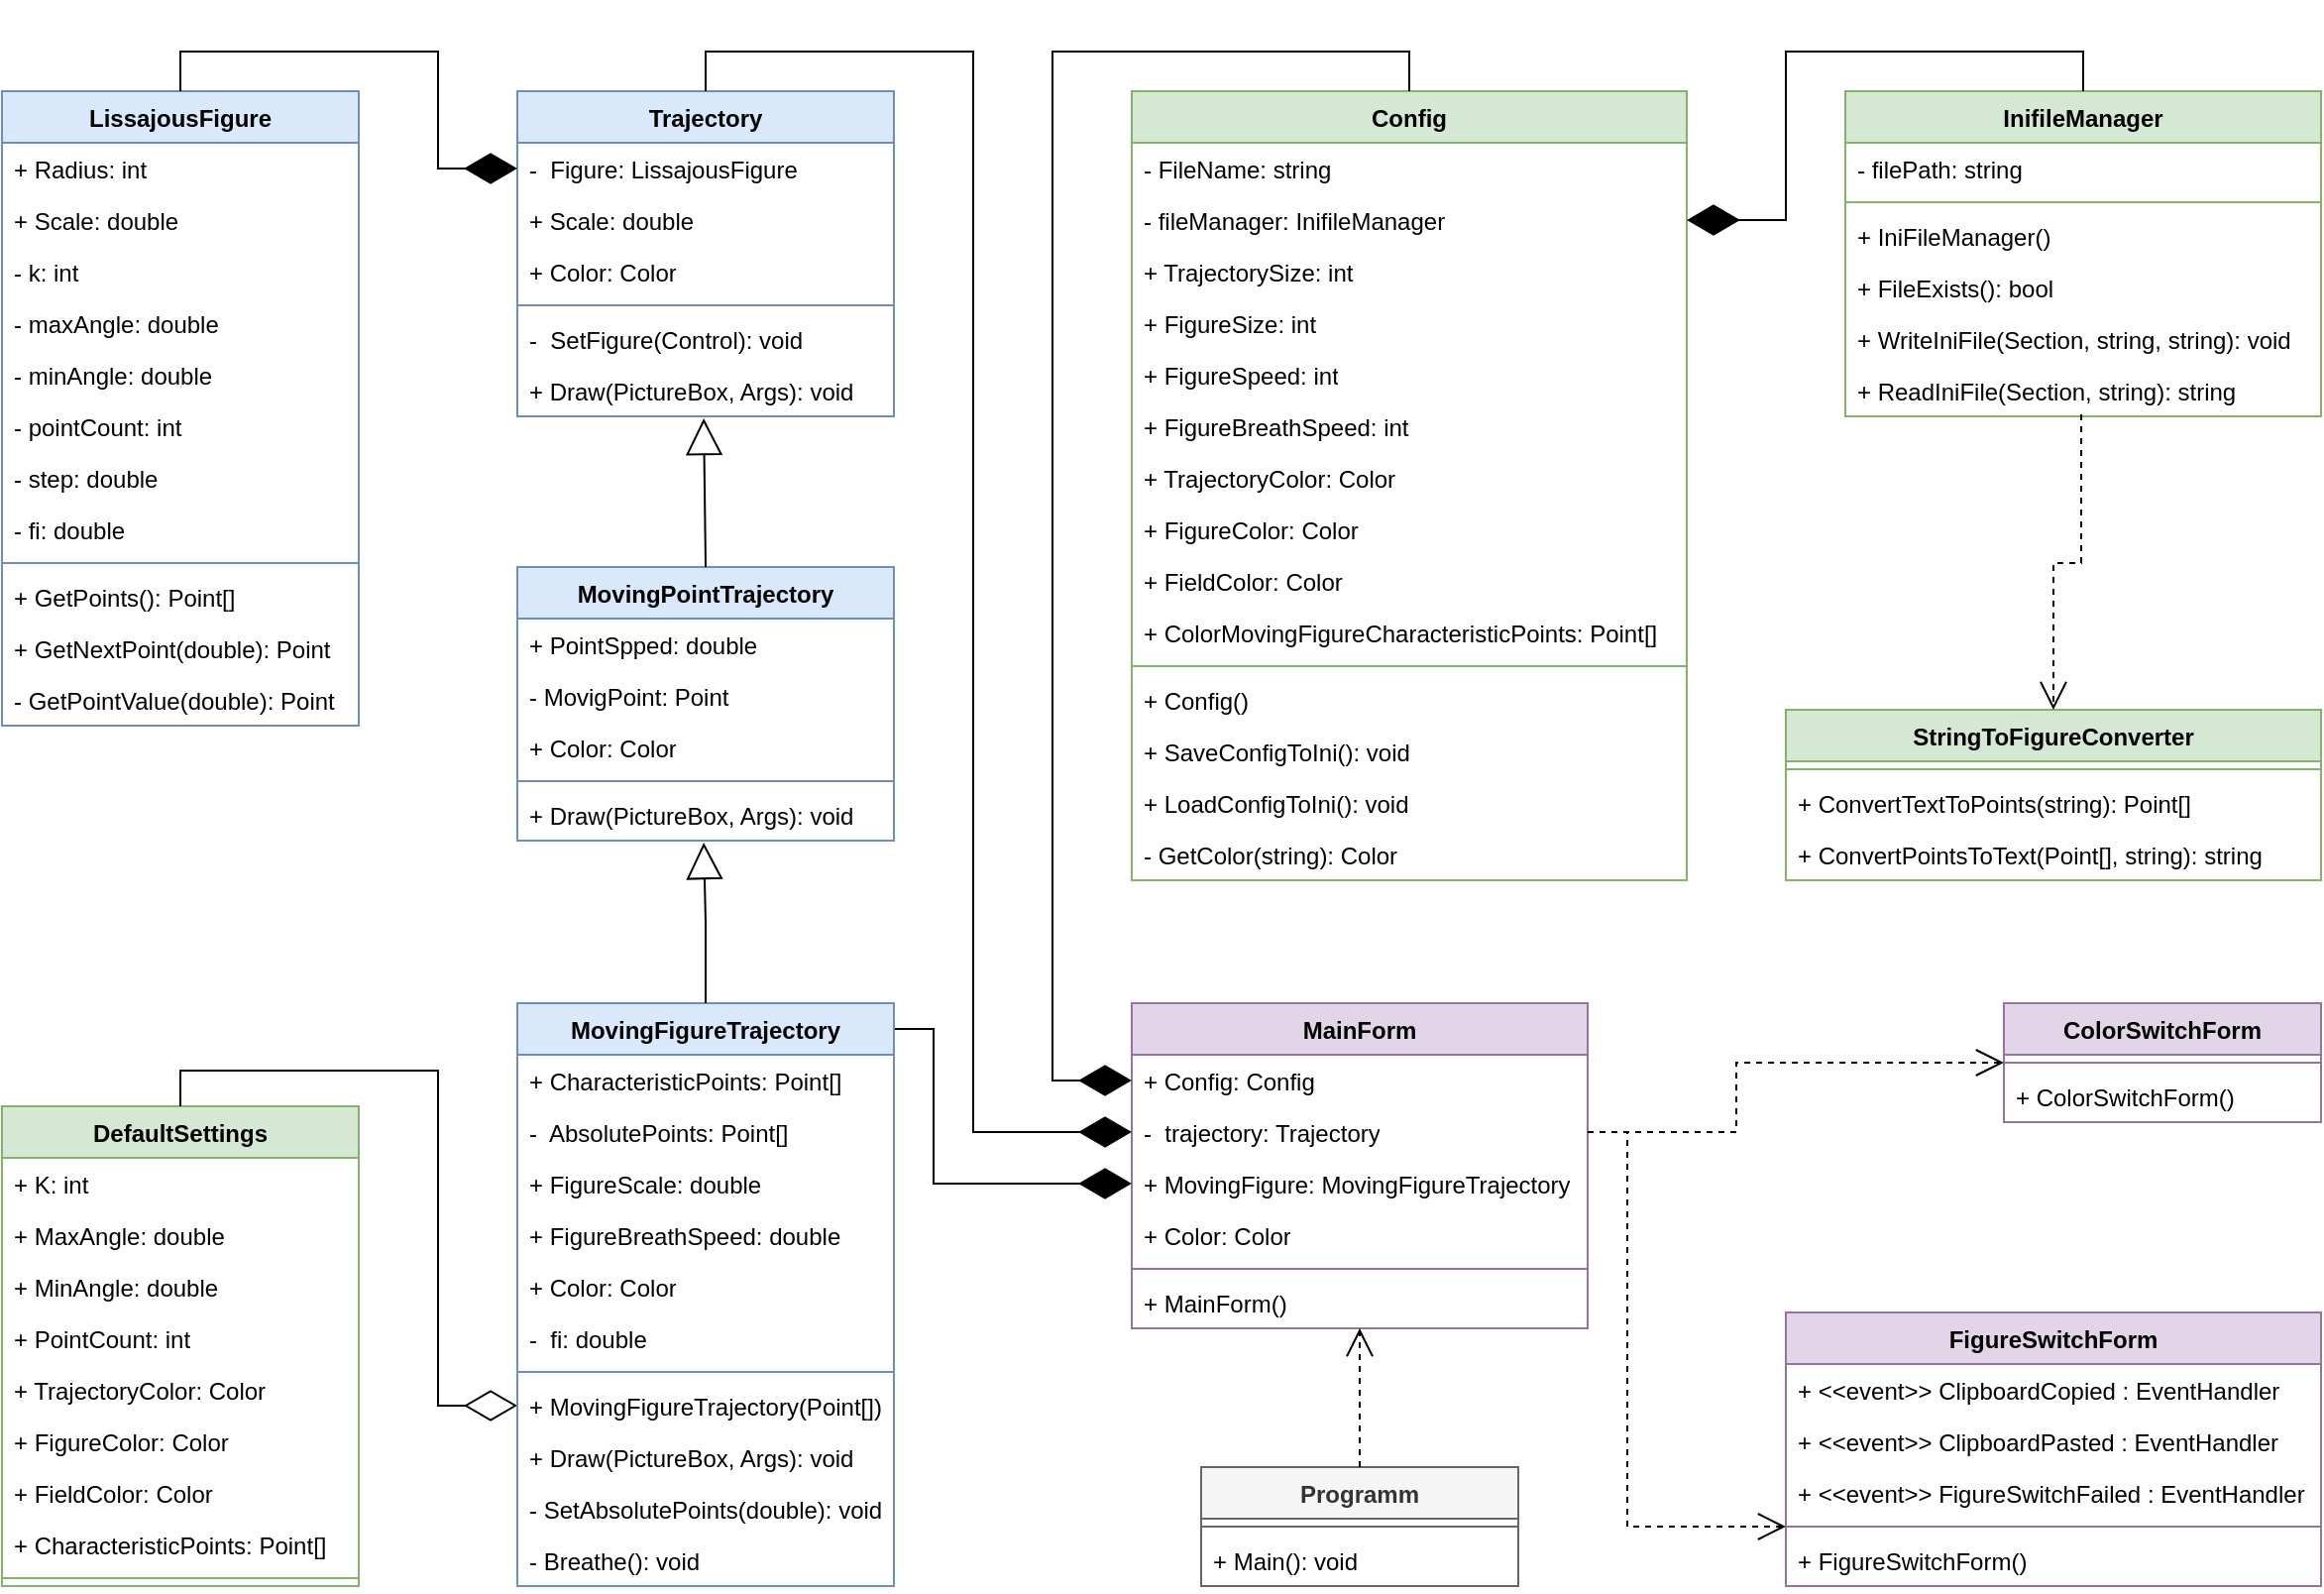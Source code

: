 <mxfile version="22.1.11" type="device">
  <diagram id="C5RBs43oDa-KdzZeNtuy" name="Page-1">
    <mxGraphModel dx="2261" dy="1989" grid="1" gridSize="10" guides="1" tooltips="1" connect="1" arrows="1" fold="1" page="1" pageScale="1" pageWidth="827" pageHeight="1169" math="0" shadow="0">
      <root>
        <mxCell id="WIyWlLk6GJQsqaUBKTNV-0" />
        <mxCell id="WIyWlLk6GJQsqaUBKTNV-1" parent="WIyWlLk6GJQsqaUBKTNV-0" />
        <mxCell id="DlX4Tmz-oWGkkuWLwsbg-0" value="Programm" style="swimlane;fontStyle=1;align=center;verticalAlign=top;childLayout=stackLayout;horizontal=1;startSize=26;horizontalStack=0;resizeParent=1;resizeParentMax=0;resizeLast=0;collapsible=1;marginBottom=0;whiteSpace=wrap;html=1;fillColor=#f5f5f5;fontColor=#333333;strokeColor=#666666;" vertex="1" parent="WIyWlLk6GJQsqaUBKTNV-1">
          <mxGeometry x="345" y="304" width="160" height="60" as="geometry" />
        </mxCell>
        <mxCell id="DlX4Tmz-oWGkkuWLwsbg-2" value="" style="line;strokeWidth=1;fillColor=none;align=left;verticalAlign=middle;spacingTop=-1;spacingLeft=3;spacingRight=3;rotatable=0;labelPosition=right;points=[];portConstraint=eastwest;strokeColor=inherit;" vertex="1" parent="DlX4Tmz-oWGkkuWLwsbg-0">
          <mxGeometry y="26" width="160" height="8" as="geometry" />
        </mxCell>
        <mxCell id="DlX4Tmz-oWGkkuWLwsbg-11" value="+ Main(): void" style="text;strokeColor=none;fillColor=none;align=left;verticalAlign=top;spacingLeft=4;spacingRight=4;overflow=hidden;rotatable=0;points=[[0,0.5],[1,0.5]];portConstraint=eastwest;whiteSpace=wrap;html=1;" vertex="1" parent="DlX4Tmz-oWGkkuWLwsbg-0">
          <mxGeometry y="34" width="160" height="26" as="geometry" />
        </mxCell>
        <mxCell id="DlX4Tmz-oWGkkuWLwsbg-12" value="FigureSwitchForm" style="swimlane;fontStyle=1;align=center;verticalAlign=top;childLayout=stackLayout;horizontal=1;startSize=26;horizontalStack=0;resizeParent=1;resizeParentMax=0;resizeLast=0;collapsible=1;marginBottom=0;whiteSpace=wrap;html=1;fillColor=#e1d5e7;strokeColor=#9673a6;" vertex="1" parent="WIyWlLk6GJQsqaUBKTNV-1">
          <mxGeometry x="640" y="226" width="270" height="138" as="geometry" />
        </mxCell>
        <mxCell id="DlX4Tmz-oWGkkuWLwsbg-13" value="+  &amp;lt;&amp;lt;event&amp;gt;&amp;gt; ClipboardCopied : EventHandler" style="text;strokeColor=none;fillColor=none;align=left;verticalAlign=top;spacingLeft=4;spacingRight=4;overflow=hidden;rotatable=0;points=[[0,0.5],[1,0.5]];portConstraint=eastwest;whiteSpace=wrap;html=1;" vertex="1" parent="DlX4Tmz-oWGkkuWLwsbg-12">
          <mxGeometry y="26" width="270" height="26" as="geometry" />
        </mxCell>
        <mxCell id="DlX4Tmz-oWGkkuWLwsbg-14" value="+  &amp;lt;&amp;lt;event&amp;gt;&amp;gt; ClipboardPasted : EventHandler&amp;nbsp;" style="text;strokeColor=none;fillColor=none;align=left;verticalAlign=top;spacingLeft=4;spacingRight=4;overflow=hidden;rotatable=0;points=[[0,0.5],[1,0.5]];portConstraint=eastwest;whiteSpace=wrap;html=1;" vertex="1" parent="DlX4Tmz-oWGkkuWLwsbg-12">
          <mxGeometry y="52" width="270" height="26" as="geometry" />
        </mxCell>
        <mxCell id="DlX4Tmz-oWGkkuWLwsbg-15" value="+  &amp;lt;&amp;lt;event&amp;gt;&amp;gt; FigureSwitchFailed : EventHandler&amp;nbsp;" style="text;strokeColor=none;fillColor=none;align=left;verticalAlign=top;spacingLeft=4;spacingRight=4;overflow=hidden;rotatable=0;points=[[0,0.5],[1,0.5]];portConstraint=eastwest;whiteSpace=wrap;html=1;" vertex="1" parent="DlX4Tmz-oWGkkuWLwsbg-12">
          <mxGeometry y="78" width="270" height="26" as="geometry" />
        </mxCell>
        <mxCell id="DlX4Tmz-oWGkkuWLwsbg-18" value="" style="line;strokeWidth=1;fillColor=none;align=left;verticalAlign=middle;spacingTop=-1;spacingLeft=3;spacingRight=3;rotatable=0;labelPosition=right;points=[];portConstraint=eastwest;strokeColor=inherit;" vertex="1" parent="DlX4Tmz-oWGkkuWLwsbg-12">
          <mxGeometry y="104" width="270" height="8" as="geometry" />
        </mxCell>
        <mxCell id="DlX4Tmz-oWGkkuWLwsbg-19" value="+ FigureSwitchForm()" style="text;strokeColor=none;fillColor=none;align=left;verticalAlign=top;spacingLeft=4;spacingRight=4;overflow=hidden;rotatable=0;points=[[0,0.5],[1,0.5]];portConstraint=eastwest;whiteSpace=wrap;html=1;" vertex="1" parent="DlX4Tmz-oWGkkuWLwsbg-12">
          <mxGeometry y="112" width="270" height="26" as="geometry" />
        </mxCell>
        <mxCell id="DlX4Tmz-oWGkkuWLwsbg-24" value="ColorSwitchForm&lt;br&gt;" style="swimlane;fontStyle=1;align=center;verticalAlign=top;childLayout=stackLayout;horizontal=1;startSize=26;horizontalStack=0;resizeParent=1;resizeParentMax=0;resizeLast=0;collapsible=1;marginBottom=0;whiteSpace=wrap;html=1;fillColor=#e1d5e7;strokeColor=#9673a6;" vertex="1" parent="WIyWlLk6GJQsqaUBKTNV-1">
          <mxGeometry x="750" y="70" width="160" height="60" as="geometry" />
        </mxCell>
        <mxCell id="DlX4Tmz-oWGkkuWLwsbg-30" value="" style="line;strokeWidth=1;fillColor=none;align=left;verticalAlign=middle;spacingTop=-1;spacingLeft=3;spacingRight=3;rotatable=0;labelPosition=right;points=[];portConstraint=eastwest;strokeColor=inherit;" vertex="1" parent="DlX4Tmz-oWGkkuWLwsbg-24">
          <mxGeometry y="26" width="160" height="8" as="geometry" />
        </mxCell>
        <mxCell id="DlX4Tmz-oWGkkuWLwsbg-31" value="+ ColorSwitchForm()" style="text;strokeColor=none;fillColor=none;align=left;verticalAlign=top;spacingLeft=4;spacingRight=4;overflow=hidden;rotatable=0;points=[[0,0.5],[1,0.5]];portConstraint=eastwest;whiteSpace=wrap;html=1;" vertex="1" parent="DlX4Tmz-oWGkkuWLwsbg-24">
          <mxGeometry y="34" width="160" height="26" as="geometry" />
        </mxCell>
        <mxCell id="DlX4Tmz-oWGkkuWLwsbg-36" value="MainForm" style="swimlane;fontStyle=1;align=center;verticalAlign=top;childLayout=stackLayout;horizontal=1;startSize=26;horizontalStack=0;resizeParent=1;resizeParentMax=0;resizeLast=0;collapsible=1;marginBottom=0;whiteSpace=wrap;html=1;fillColor=#e1d5e7;strokeColor=#9673a6;" vertex="1" parent="WIyWlLk6GJQsqaUBKTNV-1">
          <mxGeometry x="310" y="70" width="230" height="164" as="geometry" />
        </mxCell>
        <mxCell id="DlX4Tmz-oWGkkuWLwsbg-37" value="+ Config: Config" style="text;align=left;verticalAlign=top;spacingLeft=4;spacingRight=4;overflow=hidden;rotatable=0;points=[[0,0.5],[1,0.5]];portConstraint=eastwest;whiteSpace=wrap;html=1;" vertex="1" parent="DlX4Tmz-oWGkkuWLwsbg-36">
          <mxGeometry y="26" width="230" height="26" as="geometry" />
        </mxCell>
        <mxCell id="DlX4Tmz-oWGkkuWLwsbg-38" value="-&amp;nbsp; trajectory: Trajectory" style="text;align=left;verticalAlign=top;spacingLeft=4;spacingRight=4;overflow=hidden;rotatable=0;points=[[0,0.5],[1,0.5]];portConstraint=eastwest;whiteSpace=wrap;html=1;" vertex="1" parent="DlX4Tmz-oWGkkuWLwsbg-36">
          <mxGeometry y="52" width="230" height="26" as="geometry" />
        </mxCell>
        <mxCell id="DlX4Tmz-oWGkkuWLwsbg-39" value="+ MovingFigure: MovingFigureTrajectory" style="text;align=left;verticalAlign=top;spacingLeft=4;spacingRight=4;overflow=hidden;rotatable=0;points=[[0,0.5],[1,0.5]];portConstraint=eastwest;whiteSpace=wrap;html=1;" vertex="1" parent="DlX4Tmz-oWGkkuWLwsbg-36">
          <mxGeometry y="78" width="230" height="26" as="geometry" />
        </mxCell>
        <mxCell id="DlX4Tmz-oWGkkuWLwsbg-40" value="+ Color: Color" style="text;align=left;verticalAlign=top;spacingLeft=4;spacingRight=4;overflow=hidden;rotatable=0;points=[[0,0.5],[1,0.5]];portConstraint=eastwest;whiteSpace=wrap;html=1;" vertex="1" parent="DlX4Tmz-oWGkkuWLwsbg-36">
          <mxGeometry y="104" width="230" height="26" as="geometry" />
        </mxCell>
        <mxCell id="DlX4Tmz-oWGkkuWLwsbg-42" value="" style="line;strokeWidth=1;align=left;verticalAlign=middle;spacingTop=-1;spacingLeft=3;spacingRight=3;rotatable=0;labelPosition=right;points=[];portConstraint=eastwest;fillColor=#e1d5e7;strokeColor=#9673a6;" vertex="1" parent="DlX4Tmz-oWGkkuWLwsbg-36">
          <mxGeometry y="130" width="230" height="8" as="geometry" />
        </mxCell>
        <mxCell id="DlX4Tmz-oWGkkuWLwsbg-43" value="+ MainForm()" style="text;align=left;verticalAlign=top;spacingLeft=4;spacingRight=4;overflow=hidden;rotatable=0;points=[[0,0.5],[1,0.5]];portConstraint=eastwest;whiteSpace=wrap;html=1;" vertex="1" parent="DlX4Tmz-oWGkkuWLwsbg-36">
          <mxGeometry y="138" width="230" height="26" as="geometry" />
        </mxCell>
        <mxCell id="DlX4Tmz-oWGkkuWLwsbg-48" value="Trajectory" style="swimlane;fontStyle=1;align=center;verticalAlign=top;childLayout=stackLayout;horizontal=1;startSize=26;horizontalStack=0;resizeParent=1;resizeParentMax=0;resizeLast=0;collapsible=1;marginBottom=0;whiteSpace=wrap;html=1;fillColor=#dae8fc;strokeColor=#6c8ebf;" vertex="1" parent="WIyWlLk6GJQsqaUBKTNV-1">
          <mxGeometry y="-390" width="190" height="164" as="geometry" />
        </mxCell>
        <mxCell id="DlX4Tmz-oWGkkuWLwsbg-49" value="-&amp;nbsp; Figure&lt;span style=&quot;background-color: initial;&quot;&gt;:&amp;nbsp;&lt;/span&gt;LissajousFigure" style="text;strokeColor=none;fillColor=none;align=left;verticalAlign=top;spacingLeft=4;spacingRight=4;overflow=hidden;rotatable=0;points=[[0,0.5],[1,0.5]];portConstraint=eastwest;whiteSpace=wrap;html=1;" vertex="1" parent="DlX4Tmz-oWGkkuWLwsbg-48">
          <mxGeometry y="26" width="190" height="26" as="geometry" />
        </mxCell>
        <mxCell id="DlX4Tmz-oWGkkuWLwsbg-50" value="+ Scale: double" style="text;strokeColor=none;fillColor=none;align=left;verticalAlign=top;spacingLeft=4;spacingRight=4;overflow=hidden;rotatable=0;points=[[0,0.5],[1,0.5]];portConstraint=eastwest;whiteSpace=wrap;html=1;" vertex="1" parent="DlX4Tmz-oWGkkuWLwsbg-48">
          <mxGeometry y="52" width="190" height="26" as="geometry" />
        </mxCell>
        <mxCell id="DlX4Tmz-oWGkkuWLwsbg-51" value="+ Color: Color" style="text;strokeColor=none;fillColor=none;align=left;verticalAlign=top;spacingLeft=4;spacingRight=4;overflow=hidden;rotatable=0;points=[[0,0.5],[1,0.5]];portConstraint=eastwest;whiteSpace=wrap;html=1;" vertex="1" parent="DlX4Tmz-oWGkkuWLwsbg-48">
          <mxGeometry y="78" width="190" height="26" as="geometry" />
        </mxCell>
        <mxCell id="DlX4Tmz-oWGkkuWLwsbg-54" value="" style="line;strokeWidth=1;fillColor=none;align=left;verticalAlign=middle;spacingTop=-1;spacingLeft=3;spacingRight=3;rotatable=0;labelPosition=right;points=[];portConstraint=eastwest;strokeColor=inherit;" vertex="1" parent="DlX4Tmz-oWGkkuWLwsbg-48">
          <mxGeometry y="104" width="190" height="8" as="geometry" />
        </mxCell>
        <mxCell id="DlX4Tmz-oWGkkuWLwsbg-55" value="-&amp;nbsp; SetFigure(Control): void" style="text;strokeColor=none;fillColor=none;align=left;verticalAlign=top;spacingLeft=4;spacingRight=4;overflow=hidden;rotatable=0;points=[[0,0.5],[1,0.5]];portConstraint=eastwest;whiteSpace=wrap;html=1;" vertex="1" parent="DlX4Tmz-oWGkkuWLwsbg-48">
          <mxGeometry y="112" width="190" height="26" as="geometry" />
        </mxCell>
        <mxCell id="DlX4Tmz-oWGkkuWLwsbg-56" value="+ Draw(PictureBox, Args): void" style="text;strokeColor=none;fillColor=none;align=left;verticalAlign=top;spacingLeft=4;spacingRight=4;overflow=hidden;rotatable=0;points=[[0,0.5],[1,0.5]];portConstraint=eastwest;whiteSpace=wrap;html=1;" vertex="1" parent="DlX4Tmz-oWGkkuWLwsbg-48">
          <mxGeometry y="138" width="190" height="26" as="geometry" />
        </mxCell>
        <mxCell id="DlX4Tmz-oWGkkuWLwsbg-60" value="InifileManager" style="swimlane;fontStyle=1;align=center;verticalAlign=top;childLayout=stackLayout;horizontal=1;startSize=26;horizontalStack=0;resizeParent=1;resizeParentMax=0;resizeLast=0;collapsible=1;marginBottom=0;whiteSpace=wrap;html=1;fillColor=#d5e8d4;strokeColor=#82b366;" vertex="1" parent="WIyWlLk6GJQsqaUBKTNV-1">
          <mxGeometry x="670" y="-390" width="240" height="164" as="geometry" />
        </mxCell>
        <mxCell id="DlX4Tmz-oWGkkuWLwsbg-61" value="- filePath: string" style="text;strokeColor=none;fillColor=none;align=left;verticalAlign=top;spacingLeft=4;spacingRight=4;overflow=hidden;rotatable=0;points=[[0,0.5],[1,0.5]];portConstraint=eastwest;whiteSpace=wrap;html=1;" vertex="1" parent="DlX4Tmz-oWGkkuWLwsbg-60">
          <mxGeometry y="26" width="240" height="26" as="geometry" />
        </mxCell>
        <mxCell id="DlX4Tmz-oWGkkuWLwsbg-66" value="" style="line;strokeWidth=1;fillColor=none;align=left;verticalAlign=middle;spacingTop=-1;spacingLeft=3;spacingRight=3;rotatable=0;labelPosition=right;points=[];portConstraint=eastwest;strokeColor=inherit;" vertex="1" parent="DlX4Tmz-oWGkkuWLwsbg-60">
          <mxGeometry y="52" width="240" height="8" as="geometry" />
        </mxCell>
        <mxCell id="DlX4Tmz-oWGkkuWLwsbg-67" value="+&amp;nbsp;IniFileManager()" style="text;strokeColor=none;fillColor=none;align=left;verticalAlign=top;spacingLeft=4;spacingRight=4;overflow=hidden;rotatable=0;points=[[0,0.5],[1,0.5]];portConstraint=eastwest;whiteSpace=wrap;html=1;" vertex="1" parent="DlX4Tmz-oWGkkuWLwsbg-60">
          <mxGeometry y="60" width="240" height="26" as="geometry" />
        </mxCell>
        <mxCell id="DlX4Tmz-oWGkkuWLwsbg-68" value="+&amp;nbsp;FileExists(): bool" style="text;strokeColor=none;fillColor=none;align=left;verticalAlign=top;spacingLeft=4;spacingRight=4;overflow=hidden;rotatable=0;points=[[0,0.5],[1,0.5]];portConstraint=eastwest;whiteSpace=wrap;html=1;" vertex="1" parent="DlX4Tmz-oWGkkuWLwsbg-60">
          <mxGeometry y="86" width="240" height="26" as="geometry" />
        </mxCell>
        <mxCell id="DlX4Tmz-oWGkkuWLwsbg-69" value="+&amp;nbsp;WriteIniFile(Section, string, string): void" style="text;strokeColor=none;fillColor=none;align=left;verticalAlign=top;spacingLeft=4;spacingRight=4;overflow=hidden;rotatable=0;points=[[0,0.5],[1,0.5]];portConstraint=eastwest;whiteSpace=wrap;html=1;" vertex="1" parent="DlX4Tmz-oWGkkuWLwsbg-60">
          <mxGeometry y="112" width="240" height="26" as="geometry" />
        </mxCell>
        <mxCell id="DlX4Tmz-oWGkkuWLwsbg-174" value="+ ReadIniFile(Section, string): string" style="text;strokeColor=none;fillColor=none;align=left;verticalAlign=top;spacingLeft=4;spacingRight=4;overflow=hidden;rotatable=0;points=[[0,0.5],[1,0.5]];portConstraint=eastwest;whiteSpace=wrap;html=1;" vertex="1" parent="DlX4Tmz-oWGkkuWLwsbg-60">
          <mxGeometry y="138" width="240" height="26" as="geometry" />
        </mxCell>
        <mxCell id="DlX4Tmz-oWGkkuWLwsbg-75" value="LissajousFigure" style="swimlane;fontStyle=1;align=center;verticalAlign=top;childLayout=stackLayout;horizontal=1;startSize=26;horizontalStack=0;resizeParent=1;resizeParentMax=0;resizeLast=0;collapsible=1;marginBottom=0;whiteSpace=wrap;html=1;fillColor=#dae8fc;strokeColor=#6c8ebf;" vertex="1" parent="WIyWlLk6GJQsqaUBKTNV-1">
          <mxGeometry x="-260" y="-390" width="180" height="320" as="geometry" />
        </mxCell>
        <mxCell id="DlX4Tmz-oWGkkuWLwsbg-115" value="+ Radius: int" style="text;strokeColor=none;fillColor=none;align=left;verticalAlign=top;spacingLeft=4;spacingRight=4;overflow=hidden;rotatable=0;points=[[0,0.5],[1,0.5]];portConstraint=eastwest;whiteSpace=wrap;html=1;" vertex="1" parent="DlX4Tmz-oWGkkuWLwsbg-75">
          <mxGeometry y="26" width="180" height="26" as="geometry" />
        </mxCell>
        <mxCell id="DlX4Tmz-oWGkkuWLwsbg-116" value="+ Scale: double" style="text;strokeColor=none;fillColor=none;align=left;verticalAlign=top;spacingLeft=4;spacingRight=4;overflow=hidden;rotatable=0;points=[[0,0.5],[1,0.5]];portConstraint=eastwest;whiteSpace=wrap;html=1;" vertex="1" parent="DlX4Tmz-oWGkkuWLwsbg-75">
          <mxGeometry y="52" width="180" height="26" as="geometry" />
        </mxCell>
        <mxCell id="DlX4Tmz-oWGkkuWLwsbg-76" value="- k: int" style="text;strokeColor=none;fillColor=none;align=left;verticalAlign=top;spacingLeft=4;spacingRight=4;overflow=hidden;rotatable=0;points=[[0,0.5],[1,0.5]];portConstraint=eastwest;whiteSpace=wrap;html=1;" vertex="1" parent="DlX4Tmz-oWGkkuWLwsbg-75">
          <mxGeometry y="78" width="180" height="26" as="geometry" />
        </mxCell>
        <mxCell id="DlX4Tmz-oWGkkuWLwsbg-77" value="- maxAngle: double" style="text;strokeColor=none;fillColor=none;align=left;verticalAlign=top;spacingLeft=4;spacingRight=4;overflow=hidden;rotatable=0;points=[[0,0.5],[1,0.5]];portConstraint=eastwest;whiteSpace=wrap;html=1;" vertex="1" parent="DlX4Tmz-oWGkkuWLwsbg-75">
          <mxGeometry y="104" width="180" height="26" as="geometry" />
        </mxCell>
        <mxCell id="DlX4Tmz-oWGkkuWLwsbg-78" value="- minAngle: double" style="text;strokeColor=none;fillColor=none;align=left;verticalAlign=top;spacingLeft=4;spacingRight=4;overflow=hidden;rotatable=0;points=[[0,0.5],[1,0.5]];portConstraint=eastwest;whiteSpace=wrap;html=1;" vertex="1" parent="DlX4Tmz-oWGkkuWLwsbg-75">
          <mxGeometry y="130" width="180" height="26" as="geometry" />
        </mxCell>
        <mxCell id="DlX4Tmz-oWGkkuWLwsbg-79" value="- pointCount: int" style="text;strokeColor=none;fillColor=none;align=left;verticalAlign=top;spacingLeft=4;spacingRight=4;overflow=hidden;rotatable=0;points=[[0,0.5],[1,0.5]];portConstraint=eastwest;whiteSpace=wrap;html=1;" vertex="1" parent="DlX4Tmz-oWGkkuWLwsbg-75">
          <mxGeometry y="156" width="180" height="26" as="geometry" />
        </mxCell>
        <mxCell id="DlX4Tmz-oWGkkuWLwsbg-114" value="- step: double" style="text;strokeColor=none;fillColor=none;align=left;verticalAlign=top;spacingLeft=4;spacingRight=4;overflow=hidden;rotatable=0;points=[[0,0.5],[1,0.5]];portConstraint=eastwest;whiteSpace=wrap;html=1;" vertex="1" parent="DlX4Tmz-oWGkkuWLwsbg-75">
          <mxGeometry y="182" width="180" height="26" as="geometry" />
        </mxCell>
        <mxCell id="DlX4Tmz-oWGkkuWLwsbg-80" value="- fi: double" style="text;strokeColor=none;fillColor=none;align=left;verticalAlign=top;spacingLeft=4;spacingRight=4;overflow=hidden;rotatable=0;points=[[0,0.5],[1,0.5]];portConstraint=eastwest;whiteSpace=wrap;html=1;" vertex="1" parent="DlX4Tmz-oWGkkuWLwsbg-75">
          <mxGeometry y="208" width="180" height="26" as="geometry" />
        </mxCell>
        <mxCell id="DlX4Tmz-oWGkkuWLwsbg-81" value="" style="line;strokeWidth=1;fillColor=none;align=left;verticalAlign=middle;spacingTop=-1;spacingLeft=3;spacingRight=3;rotatable=0;labelPosition=right;points=[];portConstraint=eastwest;strokeColor=inherit;" vertex="1" parent="DlX4Tmz-oWGkkuWLwsbg-75">
          <mxGeometry y="234" width="180" height="8" as="geometry" />
        </mxCell>
        <mxCell id="DlX4Tmz-oWGkkuWLwsbg-82" value="+ GetPoints(): Point[]" style="text;strokeColor=none;fillColor=none;align=left;verticalAlign=top;spacingLeft=4;spacingRight=4;overflow=hidden;rotatable=0;points=[[0,0.5],[1,0.5]];portConstraint=eastwest;whiteSpace=wrap;html=1;" vertex="1" parent="DlX4Tmz-oWGkkuWLwsbg-75">
          <mxGeometry y="242" width="180" height="26" as="geometry" />
        </mxCell>
        <mxCell id="DlX4Tmz-oWGkkuWLwsbg-83" value="+ GetNextPoint(double): Point" style="text;strokeColor=none;fillColor=none;align=left;verticalAlign=top;spacingLeft=4;spacingRight=4;overflow=hidden;rotatable=0;points=[[0,0.5],[1,0.5]];portConstraint=eastwest;whiteSpace=wrap;html=1;" vertex="1" parent="DlX4Tmz-oWGkkuWLwsbg-75">
          <mxGeometry y="268" width="180" height="26" as="geometry" />
        </mxCell>
        <mxCell id="DlX4Tmz-oWGkkuWLwsbg-84" value="- GetPointValue(double): Point" style="text;strokeColor=none;fillColor=none;align=left;verticalAlign=top;spacingLeft=4;spacingRight=4;overflow=hidden;rotatable=0;points=[[0,0.5],[1,0.5]];portConstraint=eastwest;whiteSpace=wrap;html=1;" vertex="1" parent="DlX4Tmz-oWGkkuWLwsbg-75">
          <mxGeometry y="294" width="180" height="26" as="geometry" />
        </mxCell>
        <mxCell id="DlX4Tmz-oWGkkuWLwsbg-117" value="MovingPointTrajectory" style="swimlane;fontStyle=1;align=center;verticalAlign=top;childLayout=stackLayout;horizontal=1;startSize=26;horizontalStack=0;resizeParent=1;resizeParentMax=0;resizeLast=0;collapsible=1;marginBottom=0;whiteSpace=wrap;html=1;fillColor=#dae8fc;strokeColor=#6c8ebf;" vertex="1" parent="WIyWlLk6GJQsqaUBKTNV-1">
          <mxGeometry y="-150" width="190" height="138" as="geometry" />
        </mxCell>
        <mxCell id="DlX4Tmz-oWGkkuWLwsbg-118" value="+ PointSpped: double" style="text;strokeColor=none;fillColor=none;align=left;verticalAlign=top;spacingLeft=4;spacingRight=4;overflow=hidden;rotatable=0;points=[[0,0.5],[1,0.5]];portConstraint=eastwest;whiteSpace=wrap;html=1;" vertex="1" parent="DlX4Tmz-oWGkkuWLwsbg-117">
          <mxGeometry y="26" width="190" height="26" as="geometry" />
        </mxCell>
        <mxCell id="DlX4Tmz-oWGkkuWLwsbg-119" value="- MovigPoint: Point" style="text;strokeColor=none;fillColor=none;align=left;verticalAlign=top;spacingLeft=4;spacingRight=4;overflow=hidden;rotatable=0;points=[[0,0.5],[1,0.5]];portConstraint=eastwest;whiteSpace=wrap;html=1;" vertex="1" parent="DlX4Tmz-oWGkkuWLwsbg-117">
          <mxGeometry y="52" width="190" height="26" as="geometry" />
        </mxCell>
        <mxCell id="DlX4Tmz-oWGkkuWLwsbg-120" value="+ Color: Color" style="text;strokeColor=none;fillColor=none;align=left;verticalAlign=top;spacingLeft=4;spacingRight=4;overflow=hidden;rotatable=0;points=[[0,0.5],[1,0.5]];portConstraint=eastwest;whiteSpace=wrap;html=1;" vertex="1" parent="DlX4Tmz-oWGkkuWLwsbg-117">
          <mxGeometry y="78" width="190" height="26" as="geometry" />
        </mxCell>
        <mxCell id="DlX4Tmz-oWGkkuWLwsbg-121" value="" style="line;strokeWidth=1;fillColor=none;align=left;verticalAlign=middle;spacingTop=-1;spacingLeft=3;spacingRight=3;rotatable=0;labelPosition=right;points=[];portConstraint=eastwest;strokeColor=inherit;" vertex="1" parent="DlX4Tmz-oWGkkuWLwsbg-117">
          <mxGeometry y="104" width="190" height="8" as="geometry" />
        </mxCell>
        <mxCell id="DlX4Tmz-oWGkkuWLwsbg-123" value="+ Draw(PictureBox, Args): void" style="text;strokeColor=none;fillColor=none;align=left;verticalAlign=top;spacingLeft=4;spacingRight=4;overflow=hidden;rotatable=0;points=[[0,0.5],[1,0.5]];portConstraint=eastwest;whiteSpace=wrap;html=1;" vertex="1" parent="DlX4Tmz-oWGkkuWLwsbg-117">
          <mxGeometry y="112" width="190" height="26" as="geometry" />
        </mxCell>
        <mxCell id="DlX4Tmz-oWGkkuWLwsbg-126" value="StringToFigureConverter" style="swimlane;fontStyle=1;align=center;verticalAlign=top;childLayout=stackLayout;horizontal=1;startSize=26;horizontalStack=0;resizeParent=1;resizeParentMax=0;resizeLast=0;collapsible=1;marginBottom=0;whiteSpace=wrap;html=1;fillColor=#d5e8d4;strokeColor=#82b366;" vertex="1" parent="WIyWlLk6GJQsqaUBKTNV-1">
          <mxGeometry x="640" y="-78" width="270" height="86" as="geometry" />
        </mxCell>
        <mxCell id="DlX4Tmz-oWGkkuWLwsbg-132" value="" style="line;strokeWidth=1;fillColor=none;align=left;verticalAlign=middle;spacingTop=-1;spacingLeft=3;spacingRight=3;rotatable=0;labelPosition=right;points=[];portConstraint=eastwest;strokeColor=inherit;" vertex="1" parent="DlX4Tmz-oWGkkuWLwsbg-126">
          <mxGeometry y="26" width="270" height="8" as="geometry" />
        </mxCell>
        <mxCell id="DlX4Tmz-oWGkkuWLwsbg-133" value="+&amp;nbsp;ConvertTextToPoints(string): Point[]" style="text;strokeColor=none;fillColor=none;align=left;verticalAlign=top;spacingLeft=4;spacingRight=4;overflow=hidden;rotatable=0;points=[[0,0.5],[1,0.5]];portConstraint=eastwest;whiteSpace=wrap;html=1;" vertex="1" parent="DlX4Tmz-oWGkkuWLwsbg-126">
          <mxGeometry y="34" width="270" height="26" as="geometry" />
        </mxCell>
        <mxCell id="DlX4Tmz-oWGkkuWLwsbg-134" value="+&amp;nbsp;ConvertPointsToText(Point[], string): string" style="text;strokeColor=none;fillColor=none;align=left;verticalAlign=top;spacingLeft=4;spacingRight=4;overflow=hidden;rotatable=0;points=[[0,0.5],[1,0.5]];portConstraint=eastwest;whiteSpace=wrap;html=1;" vertex="1" parent="DlX4Tmz-oWGkkuWLwsbg-126">
          <mxGeometry y="60" width="270" height="26" as="geometry" />
        </mxCell>
        <mxCell id="DlX4Tmz-oWGkkuWLwsbg-138" value="DefaultSettings" style="swimlane;fontStyle=1;align=center;verticalAlign=top;childLayout=stackLayout;horizontal=1;startSize=26;horizontalStack=0;resizeParent=1;resizeParentMax=0;resizeLast=0;collapsible=1;marginBottom=0;whiteSpace=wrap;html=1;fillColor=#d5e8d4;strokeColor=#82b366;" vertex="1" parent="WIyWlLk6GJQsqaUBKTNV-1">
          <mxGeometry x="-260" y="122" width="180" height="242" as="geometry" />
        </mxCell>
        <mxCell id="DlX4Tmz-oWGkkuWLwsbg-140" value="+ K: int" style="text;strokeColor=none;fillColor=none;align=left;verticalAlign=top;spacingLeft=4;spacingRight=4;overflow=hidden;rotatable=0;points=[[0,0.5],[1,0.5]];portConstraint=eastwest;whiteSpace=wrap;html=1;" vertex="1" parent="DlX4Tmz-oWGkkuWLwsbg-138">
          <mxGeometry y="26" width="180" height="26" as="geometry" />
        </mxCell>
        <mxCell id="DlX4Tmz-oWGkkuWLwsbg-141" value="+ MaxAngle: double" style="text;strokeColor=none;fillColor=none;align=left;verticalAlign=top;spacingLeft=4;spacingRight=4;overflow=hidden;rotatable=0;points=[[0,0.5],[1,0.5]];portConstraint=eastwest;whiteSpace=wrap;html=1;" vertex="1" parent="DlX4Tmz-oWGkkuWLwsbg-138">
          <mxGeometry y="52" width="180" height="26" as="geometry" />
        </mxCell>
        <mxCell id="DlX4Tmz-oWGkkuWLwsbg-162" value="+ MinAngle: double" style="text;strokeColor=none;fillColor=none;align=left;verticalAlign=top;spacingLeft=4;spacingRight=4;overflow=hidden;rotatable=0;points=[[0,0.5],[1,0.5]];portConstraint=eastwest;whiteSpace=wrap;html=1;" vertex="1" parent="DlX4Tmz-oWGkkuWLwsbg-138">
          <mxGeometry y="78" width="180" height="26" as="geometry" />
        </mxCell>
        <mxCell id="DlX4Tmz-oWGkkuWLwsbg-142" value="+ PointCount: int" style="text;strokeColor=none;fillColor=none;align=left;verticalAlign=top;spacingLeft=4;spacingRight=4;overflow=hidden;rotatable=0;points=[[0,0.5],[1,0.5]];portConstraint=eastwest;whiteSpace=wrap;html=1;" vertex="1" parent="DlX4Tmz-oWGkkuWLwsbg-138">
          <mxGeometry y="104" width="180" height="26" as="geometry" />
        </mxCell>
        <mxCell id="DlX4Tmz-oWGkkuWLwsbg-143" value="+ TrajectoryColor: Color&amp;nbsp;" style="text;strokeColor=none;fillColor=none;align=left;verticalAlign=top;spacingLeft=4;spacingRight=4;overflow=hidden;rotatable=0;points=[[0,0.5],[1,0.5]];portConstraint=eastwest;whiteSpace=wrap;html=1;" vertex="1" parent="DlX4Tmz-oWGkkuWLwsbg-138">
          <mxGeometry y="130" width="180" height="26" as="geometry" />
        </mxCell>
        <mxCell id="DlX4Tmz-oWGkkuWLwsbg-163" value="+ FigureColor: Color&amp;nbsp;" style="text;strokeColor=none;fillColor=none;align=left;verticalAlign=top;spacingLeft=4;spacingRight=4;overflow=hidden;rotatable=0;points=[[0,0.5],[1,0.5]];portConstraint=eastwest;whiteSpace=wrap;html=1;" vertex="1" parent="DlX4Tmz-oWGkkuWLwsbg-138">
          <mxGeometry y="156" width="180" height="26" as="geometry" />
        </mxCell>
        <mxCell id="DlX4Tmz-oWGkkuWLwsbg-164" value="+ FieldColor: Color&amp;nbsp;" style="text;strokeColor=none;fillColor=none;align=left;verticalAlign=top;spacingLeft=4;spacingRight=4;overflow=hidden;rotatable=0;points=[[0,0.5],[1,0.5]];portConstraint=eastwest;whiteSpace=wrap;html=1;" vertex="1" parent="DlX4Tmz-oWGkkuWLwsbg-138">
          <mxGeometry y="182" width="180" height="26" as="geometry" />
        </mxCell>
        <mxCell id="DlX4Tmz-oWGkkuWLwsbg-165" value="+ CharacteristicPoints&lt;span style=&quot;background-color: initial;&quot;&gt;: Point[]&amp;nbsp;&lt;/span&gt;" style="text;strokeColor=none;fillColor=none;align=left;verticalAlign=top;spacingLeft=4;spacingRight=4;overflow=hidden;rotatable=0;points=[[0,0.5],[1,0.5]];portConstraint=eastwest;whiteSpace=wrap;html=1;" vertex="1" parent="DlX4Tmz-oWGkkuWLwsbg-138">
          <mxGeometry y="208" width="180" height="26" as="geometry" />
        </mxCell>
        <mxCell id="DlX4Tmz-oWGkkuWLwsbg-144" value="" style="line;strokeWidth=1;fillColor=none;align=left;verticalAlign=middle;spacingTop=-1;spacingLeft=3;spacingRight=3;rotatable=0;labelPosition=right;points=[];portConstraint=eastwest;strokeColor=inherit;" vertex="1" parent="DlX4Tmz-oWGkkuWLwsbg-138">
          <mxGeometry y="234" width="180" height="8" as="geometry" />
        </mxCell>
        <mxCell id="DlX4Tmz-oWGkkuWLwsbg-150" value="Config" style="swimlane;fontStyle=1;align=center;verticalAlign=top;childLayout=stackLayout;horizontal=1;startSize=26;horizontalStack=0;resizeParent=1;resizeParentMax=0;resizeLast=0;collapsible=1;marginBottom=0;whiteSpace=wrap;html=1;fillColor=#d5e8d4;strokeColor=#82b366;" vertex="1" parent="WIyWlLk6GJQsqaUBKTNV-1">
          <mxGeometry x="310" y="-390" width="280" height="398" as="geometry" />
        </mxCell>
        <mxCell id="DlX4Tmz-oWGkkuWLwsbg-151" value="- FileName: string" style="text;strokeColor=none;fillColor=none;align=left;verticalAlign=top;spacingLeft=4;spacingRight=4;overflow=hidden;rotatable=0;points=[[0,0.5],[1,0.5]];portConstraint=eastwest;whiteSpace=wrap;html=1;" vertex="1" parent="DlX4Tmz-oWGkkuWLwsbg-150">
          <mxGeometry y="26" width="280" height="26" as="geometry" />
        </mxCell>
        <mxCell id="DlX4Tmz-oWGkkuWLwsbg-152" value="- fileManager: InifileManager" style="text;strokeColor=none;fillColor=none;align=left;verticalAlign=top;spacingLeft=4;spacingRight=4;overflow=hidden;rotatable=0;points=[[0,0.5],[1,0.5]];portConstraint=eastwest;whiteSpace=wrap;html=1;" vertex="1" parent="DlX4Tmz-oWGkkuWLwsbg-150">
          <mxGeometry y="52" width="280" height="26" as="geometry" />
        </mxCell>
        <mxCell id="DlX4Tmz-oWGkkuWLwsbg-153" value="+ TrajectorySize: int" style="text;strokeColor=none;fillColor=none;align=left;verticalAlign=top;spacingLeft=4;spacingRight=4;overflow=hidden;rotatable=0;points=[[0,0.5],[1,0.5]];portConstraint=eastwest;whiteSpace=wrap;html=1;" vertex="1" parent="DlX4Tmz-oWGkkuWLwsbg-150">
          <mxGeometry y="78" width="280" height="26" as="geometry" />
        </mxCell>
        <mxCell id="DlX4Tmz-oWGkkuWLwsbg-170" value="+ FigureSize: int" style="text;strokeColor=none;fillColor=none;align=left;verticalAlign=top;spacingLeft=4;spacingRight=4;overflow=hidden;rotatable=0;points=[[0,0.5],[1,0.5]];portConstraint=eastwest;whiteSpace=wrap;html=1;" vertex="1" parent="DlX4Tmz-oWGkkuWLwsbg-150">
          <mxGeometry y="104" width="280" height="26" as="geometry" />
        </mxCell>
        <mxCell id="DlX4Tmz-oWGkkuWLwsbg-171" value="+ FigureSpeed: int" style="text;strokeColor=none;fillColor=none;align=left;verticalAlign=top;spacingLeft=4;spacingRight=4;overflow=hidden;rotatable=0;points=[[0,0.5],[1,0.5]];portConstraint=eastwest;whiteSpace=wrap;html=1;" vertex="1" parent="DlX4Tmz-oWGkkuWLwsbg-150">
          <mxGeometry y="130" width="280" height="26" as="geometry" />
        </mxCell>
        <mxCell id="DlX4Tmz-oWGkkuWLwsbg-172" value="+ FigureBreathSpeed: int" style="text;strokeColor=none;fillColor=none;align=left;verticalAlign=top;spacingLeft=4;spacingRight=4;overflow=hidden;rotatable=0;points=[[0,0.5],[1,0.5]];portConstraint=eastwest;whiteSpace=wrap;html=1;" vertex="1" parent="DlX4Tmz-oWGkkuWLwsbg-150">
          <mxGeometry y="156" width="280" height="26" as="geometry" />
        </mxCell>
        <mxCell id="DlX4Tmz-oWGkkuWLwsbg-169" value="+ TrajectoryColor: Color&amp;nbsp;" style="text;strokeColor=none;fillColor=none;align=left;verticalAlign=top;spacingLeft=4;spacingRight=4;overflow=hidden;rotatable=0;points=[[0,0.5],[1,0.5]];portConstraint=eastwest;whiteSpace=wrap;html=1;" vertex="1" parent="DlX4Tmz-oWGkkuWLwsbg-150">
          <mxGeometry y="182" width="280" height="26" as="geometry" />
        </mxCell>
        <mxCell id="DlX4Tmz-oWGkkuWLwsbg-168" value="+ FigureColor: Color&amp;nbsp;" style="text;strokeColor=none;fillColor=none;align=left;verticalAlign=top;spacingLeft=4;spacingRight=4;overflow=hidden;rotatable=0;points=[[0,0.5],[1,0.5]];portConstraint=eastwest;whiteSpace=wrap;html=1;" vertex="1" parent="DlX4Tmz-oWGkkuWLwsbg-150">
          <mxGeometry y="208" width="280" height="26" as="geometry" />
        </mxCell>
        <mxCell id="DlX4Tmz-oWGkkuWLwsbg-167" value="+ FieldColor: Color&amp;nbsp;" style="text;strokeColor=none;fillColor=none;align=left;verticalAlign=top;spacingLeft=4;spacingRight=4;overflow=hidden;rotatable=0;points=[[0,0.5],[1,0.5]];portConstraint=eastwest;whiteSpace=wrap;html=1;" vertex="1" parent="DlX4Tmz-oWGkkuWLwsbg-150">
          <mxGeometry y="234" width="280" height="26" as="geometry" />
        </mxCell>
        <mxCell id="DlX4Tmz-oWGkkuWLwsbg-166" value="+ ColorMovingFigureCharacteristicPoints&lt;span style=&quot;background-color: initial;&quot;&gt;: Point[]&amp;nbsp;&lt;/span&gt;" style="text;strokeColor=none;fillColor=none;align=left;verticalAlign=top;spacingLeft=4;spacingRight=4;overflow=hidden;rotatable=0;points=[[0,0.5],[1,0.5]];portConstraint=eastwest;whiteSpace=wrap;html=1;" vertex="1" parent="DlX4Tmz-oWGkkuWLwsbg-150">
          <mxGeometry y="260" width="280" height="26" as="geometry" />
        </mxCell>
        <mxCell id="DlX4Tmz-oWGkkuWLwsbg-156" value="" style="line;strokeWidth=1;fillColor=none;align=left;verticalAlign=middle;spacingTop=-1;spacingLeft=3;spacingRight=3;rotatable=0;labelPosition=right;points=[];portConstraint=eastwest;strokeColor=inherit;" vertex="1" parent="DlX4Tmz-oWGkkuWLwsbg-150">
          <mxGeometry y="286" width="280" height="8" as="geometry" />
        </mxCell>
        <mxCell id="DlX4Tmz-oWGkkuWLwsbg-157" value="+ Config()" style="text;strokeColor=none;fillColor=none;align=left;verticalAlign=top;spacingLeft=4;spacingRight=4;overflow=hidden;rotatable=0;points=[[0,0.5],[1,0.5]];portConstraint=eastwest;whiteSpace=wrap;html=1;" vertex="1" parent="DlX4Tmz-oWGkkuWLwsbg-150">
          <mxGeometry y="294" width="280" height="26" as="geometry" />
        </mxCell>
        <mxCell id="DlX4Tmz-oWGkkuWLwsbg-158" value="+&amp;nbsp;SaveConfigToIni(): void" style="text;strokeColor=none;fillColor=none;align=left;verticalAlign=top;spacingLeft=4;spacingRight=4;overflow=hidden;rotatable=0;points=[[0,0.5],[1,0.5]];portConstraint=eastwest;whiteSpace=wrap;html=1;" vertex="1" parent="DlX4Tmz-oWGkkuWLwsbg-150">
          <mxGeometry y="320" width="280" height="26" as="geometry" />
        </mxCell>
        <mxCell id="DlX4Tmz-oWGkkuWLwsbg-173" value="+&amp;nbsp;LoadConfigToIni(): void" style="text;strokeColor=none;fillColor=none;align=left;verticalAlign=top;spacingLeft=4;spacingRight=4;overflow=hidden;rotatable=0;points=[[0,0.5],[1,0.5]];portConstraint=eastwest;whiteSpace=wrap;html=1;" vertex="1" parent="DlX4Tmz-oWGkkuWLwsbg-150">
          <mxGeometry y="346" width="280" height="26" as="geometry" />
        </mxCell>
        <mxCell id="DlX4Tmz-oWGkkuWLwsbg-159" value="-&amp;nbsp;GetColor(string): Color" style="text;strokeColor=none;fillColor=none;align=left;verticalAlign=top;spacingLeft=4;spacingRight=4;overflow=hidden;rotatable=0;points=[[0,0.5],[1,0.5]];portConstraint=eastwest;whiteSpace=wrap;html=1;" vertex="1" parent="DlX4Tmz-oWGkkuWLwsbg-150">
          <mxGeometry y="372" width="280" height="26" as="geometry" />
        </mxCell>
        <mxCell id="DlX4Tmz-oWGkkuWLwsbg-175" value="" style="endArrow=block;endSize=16;endFill=0;html=1;rounded=0;exitX=0.5;exitY=0;exitDx=0;exitDy=0;entryX=0.495;entryY=1.038;entryDx=0;entryDy=0;entryPerimeter=0;" edge="1" parent="WIyWlLk6GJQsqaUBKTNV-1" source="DlX4Tmz-oWGkkuWLwsbg-117" target="DlX4Tmz-oWGkkuWLwsbg-56">
          <mxGeometry width="160" relative="1" as="geometry">
            <mxPoint x="342.03" y="-140" as="sourcePoint" />
            <mxPoint x="215" y="-30" as="targetPoint" />
          </mxGeometry>
        </mxCell>
        <mxCell id="DlX4Tmz-oWGkkuWLwsbg-177" value="" style="endArrow=open;endSize=12;dashed=1;html=1;rounded=0;exitX=0.5;exitY=0;exitDx=0;exitDy=0;" edge="1" parent="WIyWlLk6GJQsqaUBKTNV-1" source="DlX4Tmz-oWGkkuWLwsbg-0" target="DlX4Tmz-oWGkkuWLwsbg-43">
          <mxGeometry width="160" relative="1" as="geometry">
            <mxPoint x="330" y="94" as="sourcePoint" />
            <mxPoint x="490" y="94" as="targetPoint" />
          </mxGeometry>
        </mxCell>
        <mxCell id="DlX4Tmz-oWGkkuWLwsbg-178" value="" style="endArrow=diamondThin;endFill=1;endSize=24;html=1;rounded=0;exitX=0.5;exitY=0;exitDx=0;exitDy=0;entryX=0;entryY=0.5;entryDx=0;entryDy=0;edgeStyle=orthogonalEdgeStyle;" edge="1" parent="WIyWlLk6GJQsqaUBKTNV-1" source="DlX4Tmz-oWGkkuWLwsbg-48" target="DlX4Tmz-oWGkkuWLwsbg-38">
          <mxGeometry width="160" relative="1" as="geometry">
            <mxPoint x="330" y="-50" as="sourcePoint" />
            <mxPoint x="490" y="-50" as="targetPoint" />
            <Array as="points">
              <mxPoint x="95" y="-410" />
              <mxPoint x="230" y="-410" />
              <mxPoint x="230" y="135" />
            </Array>
          </mxGeometry>
        </mxCell>
        <mxCell id="DlX4Tmz-oWGkkuWLwsbg-179" value="" style="endArrow=diamondThin;endFill=1;endSize=24;html=1;rounded=0;entryX=0;entryY=0.5;entryDx=0;entryDy=0;edgeStyle=orthogonalEdgeStyle;" edge="1" parent="WIyWlLk6GJQsqaUBKTNV-1" target="DlX4Tmz-oWGkkuWLwsbg-39">
          <mxGeometry width="160" relative="1" as="geometry">
            <mxPoint x="190" y="83" as="sourcePoint" />
            <mxPoint x="490" y="-26" as="targetPoint" />
            <Array as="points">
              <mxPoint x="210" y="83" />
              <mxPoint x="210" y="161" />
            </Array>
          </mxGeometry>
        </mxCell>
        <mxCell id="DlX4Tmz-oWGkkuWLwsbg-180" value="" style="endArrow=diamondThin;endFill=1;endSize=24;html=1;rounded=0;exitX=0.5;exitY=0;exitDx=0;exitDy=0;entryX=0;entryY=0.5;entryDx=0;entryDy=0;edgeStyle=orthogonalEdgeStyle;" edge="1" parent="WIyWlLk6GJQsqaUBKTNV-1" source="DlX4Tmz-oWGkkuWLwsbg-150" target="DlX4Tmz-oWGkkuWLwsbg-37">
          <mxGeometry width="160" relative="1" as="geometry">
            <mxPoint x="40" y="-560" as="sourcePoint" />
            <mxPoint x="490" y="-250" as="targetPoint" />
            <Array as="points">
              <mxPoint x="450" y="-410" />
              <mxPoint x="270" y="-410" />
              <mxPoint x="270" y="109" />
            </Array>
          </mxGeometry>
        </mxCell>
        <mxCell id="DlX4Tmz-oWGkkuWLwsbg-181" value="" style="endArrow=open;endSize=12;dashed=1;html=1;rounded=0;exitX=1;exitY=0.5;exitDx=0;exitDy=0;entryX=0;entryY=0.5;entryDx=0;entryDy=0;edgeStyle=orthogonalEdgeStyle;entryPerimeter=0;" edge="1" parent="WIyWlLk6GJQsqaUBKTNV-1" source="DlX4Tmz-oWGkkuWLwsbg-38" target="DlX4Tmz-oWGkkuWLwsbg-30">
          <mxGeometry width="160" relative="1" as="geometry">
            <mxPoint x="405" y="314" as="sourcePoint" />
            <mxPoint x="405" y="258" as="targetPoint" />
            <Array as="points">
              <mxPoint x="615" y="135" />
              <mxPoint x="615" y="100" />
            </Array>
          </mxGeometry>
        </mxCell>
        <mxCell id="DlX4Tmz-oWGkkuWLwsbg-182" value="" style="endArrow=open;endSize=12;dashed=1;html=1;rounded=0;exitX=1;exitY=0.5;exitDx=0;exitDy=0;entryX=0;entryY=-0.154;entryDx=0;entryDy=0;edgeStyle=orthogonalEdgeStyle;entryPerimeter=0;" edge="1" parent="WIyWlLk6GJQsqaUBKTNV-1" source="DlX4Tmz-oWGkkuWLwsbg-38" target="DlX4Tmz-oWGkkuWLwsbg-19">
          <mxGeometry width="160" relative="1" as="geometry">
            <mxPoint x="520" y="245" as="sourcePoint" />
            <mxPoint x="580" y="161" as="targetPoint" />
            <Array as="points">
              <mxPoint x="560" y="135" />
              <mxPoint x="560" y="334" />
            </Array>
          </mxGeometry>
        </mxCell>
        <mxCell id="DlX4Tmz-oWGkkuWLwsbg-183" value="" style="endArrow=diamondThin;endFill=1;endSize=24;html=1;rounded=0;exitX=0.5;exitY=0;exitDx=0;exitDy=0;entryX=0;entryY=0.5;entryDx=0;entryDy=0;edgeStyle=orthogonalEdgeStyle;" edge="1" parent="WIyWlLk6GJQsqaUBKTNV-1" source="DlX4Tmz-oWGkkuWLwsbg-75" target="DlX4Tmz-oWGkkuWLwsbg-49">
          <mxGeometry width="160" relative="1" as="geometry">
            <mxPoint x="330" y="-50" as="sourcePoint" />
            <mxPoint x="490" y="-50" as="targetPoint" />
            <Array as="points">
              <mxPoint x="-170" y="-410" />
              <mxPoint x="-40" y="-410" />
              <mxPoint x="-40" y="-351" />
            </Array>
          </mxGeometry>
        </mxCell>
        <mxCell id="DlX4Tmz-oWGkkuWLwsbg-184" value="" style="endArrow=diamondThin;endFill=0;endSize=24;html=1;rounded=0;exitX=0.5;exitY=0;exitDx=0;exitDy=0;entryX=0;entryY=0.5;entryDx=0;entryDy=0;edgeStyle=orthogonalEdgeStyle;" edge="1" parent="WIyWlLk6GJQsqaUBKTNV-1" source="DlX4Tmz-oWGkkuWLwsbg-138" target="DlX4Tmz-oWGkkuWLwsbg-106">
          <mxGeometry width="160" relative="1" as="geometry">
            <mxPoint x="330" y="-316" as="sourcePoint" />
            <mxPoint x="490" y="-316" as="targetPoint" />
            <Array as="points">
              <mxPoint x="-170" y="104" />
              <mxPoint x="-40" y="104" />
              <mxPoint x="-40" y="273" />
            </Array>
          </mxGeometry>
        </mxCell>
        <mxCell id="DlX4Tmz-oWGkkuWLwsbg-185" value="" style="endArrow=diamondThin;endFill=1;endSize=24;html=1;rounded=0;exitX=0.5;exitY=0;exitDx=0;exitDy=0;entryX=1;entryY=0.5;entryDx=0;entryDy=0;edgeStyle=orthogonalEdgeStyle;" edge="1" parent="WIyWlLk6GJQsqaUBKTNV-1" source="DlX4Tmz-oWGkkuWLwsbg-60" target="DlX4Tmz-oWGkkuWLwsbg-152">
          <mxGeometry width="160" relative="1" as="geometry">
            <mxPoint x="330" y="-540" as="sourcePoint" />
            <mxPoint x="490" y="-540" as="targetPoint" />
            <Array as="points">
              <mxPoint x="790" y="-410" />
              <mxPoint x="640" y="-410" />
              <mxPoint x="640" y="-325" />
            </Array>
          </mxGeometry>
        </mxCell>
        <mxCell id="DlX4Tmz-oWGkkuWLwsbg-186" value="" style="endArrow=open;endSize=12;dashed=1;html=1;rounded=0;entryX=0.5;entryY=0;entryDx=0;entryDy=0;edgeStyle=orthogonalEdgeStyle;exitX=0.496;exitY=0.962;exitDx=0;exitDy=0;exitPerimeter=0;" edge="1" parent="WIyWlLk6GJQsqaUBKTNV-1" source="DlX4Tmz-oWGkkuWLwsbg-174" target="DlX4Tmz-oWGkkuWLwsbg-126">
          <mxGeometry width="160" relative="1" as="geometry">
            <mxPoint x="500" y="-660" as="sourcePoint" />
            <mxPoint x="710" y="-646" as="targetPoint" />
          </mxGeometry>
        </mxCell>
        <mxCell id="DlX4Tmz-oWGkkuWLwsbg-99" value="MovingFigureTrajectory" style="swimlane;fontStyle=1;align=center;verticalAlign=top;childLayout=stackLayout;horizontal=1;startSize=26;horizontalStack=0;resizeParent=1;resizeParentMax=0;resizeLast=0;collapsible=1;marginBottom=0;whiteSpace=wrap;html=1;fillColor=#dae8fc;strokeColor=#6c8ebf;" vertex="1" parent="WIyWlLk6GJQsqaUBKTNV-1">
          <mxGeometry y="70" width="190" height="294" as="geometry" />
        </mxCell>
        <mxCell id="DlX4Tmz-oWGkkuWLwsbg-100" value="+ CharacteristicPoints: Point[]" style="text;strokeColor=none;fillColor=none;align=left;verticalAlign=top;spacingLeft=4;spacingRight=4;overflow=hidden;rotatable=0;points=[[0,0.5],[1,0.5]];portConstraint=eastwest;whiteSpace=wrap;html=1;" vertex="1" parent="DlX4Tmz-oWGkkuWLwsbg-99">
          <mxGeometry y="26" width="190" height="26" as="geometry" />
        </mxCell>
        <mxCell id="DlX4Tmz-oWGkkuWLwsbg-101" value="-&amp;nbsp; AbsolutePoints: Point[]" style="text;strokeColor=none;fillColor=none;align=left;verticalAlign=top;spacingLeft=4;spacingRight=4;overflow=hidden;rotatable=0;points=[[0,0.5],[1,0.5]];portConstraint=eastwest;whiteSpace=wrap;html=1;" vertex="1" parent="DlX4Tmz-oWGkkuWLwsbg-99">
          <mxGeometry y="52" width="190" height="26" as="geometry" />
        </mxCell>
        <mxCell id="DlX4Tmz-oWGkkuWLwsbg-102" value="+ FigureScale: double" style="text;strokeColor=none;fillColor=none;align=left;verticalAlign=top;spacingLeft=4;spacingRight=4;overflow=hidden;rotatable=0;points=[[0,0.5],[1,0.5]];portConstraint=eastwest;whiteSpace=wrap;html=1;" vertex="1" parent="DlX4Tmz-oWGkkuWLwsbg-99">
          <mxGeometry y="78" width="190" height="26" as="geometry" />
        </mxCell>
        <mxCell id="DlX4Tmz-oWGkkuWLwsbg-103" value="+ FigureBreathSpeed: double" style="text;strokeColor=none;fillColor=none;align=left;verticalAlign=top;spacingLeft=4;spacingRight=4;overflow=hidden;rotatable=0;points=[[0,0.5],[1,0.5]];portConstraint=eastwest;whiteSpace=wrap;html=1;" vertex="1" parent="DlX4Tmz-oWGkkuWLwsbg-99">
          <mxGeometry y="104" width="190" height="26" as="geometry" />
        </mxCell>
        <mxCell id="DlX4Tmz-oWGkkuWLwsbg-124" value="+ Color: Color" style="text;strokeColor=none;fillColor=none;align=left;verticalAlign=top;spacingLeft=4;spacingRight=4;overflow=hidden;rotatable=0;points=[[0,0.5],[1,0.5]];portConstraint=eastwest;whiteSpace=wrap;html=1;" vertex="1" parent="DlX4Tmz-oWGkkuWLwsbg-99">
          <mxGeometry y="130" width="190" height="26" as="geometry" />
        </mxCell>
        <mxCell id="DlX4Tmz-oWGkkuWLwsbg-104" value="-&amp;nbsp; fi: double" style="text;strokeColor=none;fillColor=none;align=left;verticalAlign=top;spacingLeft=4;spacingRight=4;overflow=hidden;rotatable=0;points=[[0,0.5],[1,0.5]];portConstraint=eastwest;whiteSpace=wrap;html=1;" vertex="1" parent="DlX4Tmz-oWGkkuWLwsbg-99">
          <mxGeometry y="156" width="190" height="26" as="geometry" />
        </mxCell>
        <mxCell id="DlX4Tmz-oWGkkuWLwsbg-105" value="" style="line;strokeWidth=1;fillColor=none;align=left;verticalAlign=middle;spacingTop=-1;spacingLeft=3;spacingRight=3;rotatable=0;labelPosition=right;points=[];portConstraint=eastwest;strokeColor=inherit;" vertex="1" parent="DlX4Tmz-oWGkkuWLwsbg-99">
          <mxGeometry y="182" width="190" height="8" as="geometry" />
        </mxCell>
        <mxCell id="DlX4Tmz-oWGkkuWLwsbg-106" value="+ MovingFigureTrajectory(Point[])" style="text;strokeColor=none;fillColor=none;align=left;verticalAlign=top;spacingLeft=4;spacingRight=4;overflow=hidden;rotatable=0;points=[[0,0.5],[1,0.5]];portConstraint=eastwest;whiteSpace=wrap;html=1;" vertex="1" parent="DlX4Tmz-oWGkkuWLwsbg-99">
          <mxGeometry y="190" width="190" height="26" as="geometry" />
        </mxCell>
        <mxCell id="DlX4Tmz-oWGkkuWLwsbg-125" value="+ Draw(PictureBox, Args): void" style="text;strokeColor=none;fillColor=none;align=left;verticalAlign=top;spacingLeft=4;spacingRight=4;overflow=hidden;rotatable=0;points=[[0,0.5],[1,0.5]];portConstraint=eastwest;whiteSpace=wrap;html=1;" vertex="1" parent="DlX4Tmz-oWGkkuWLwsbg-99">
          <mxGeometry y="216" width="190" height="26" as="geometry" />
        </mxCell>
        <mxCell id="DlX4Tmz-oWGkkuWLwsbg-107" value="- SetAbsolutePoints(double)&lt;span style=&quot;background-color: initial;&quot;&gt;: void&lt;/span&gt;" style="text;strokeColor=none;fillColor=none;align=left;verticalAlign=top;spacingLeft=4;spacingRight=4;overflow=hidden;rotatable=0;points=[[0,0.5],[1,0.5]];portConstraint=eastwest;whiteSpace=wrap;html=1;" vertex="1" parent="DlX4Tmz-oWGkkuWLwsbg-99">
          <mxGeometry y="242" width="190" height="26" as="geometry" />
        </mxCell>
        <mxCell id="DlX4Tmz-oWGkkuWLwsbg-108" value="- Breathe()&lt;span style=&quot;background-color: initial;&quot;&gt;: void&lt;/span&gt;" style="text;strokeColor=none;fillColor=none;align=left;verticalAlign=top;spacingLeft=4;spacingRight=4;overflow=hidden;rotatable=0;points=[[0,0.5],[1,0.5]];portConstraint=eastwest;whiteSpace=wrap;html=1;" vertex="1" parent="DlX4Tmz-oWGkkuWLwsbg-99">
          <mxGeometry y="268" width="190" height="26" as="geometry" />
        </mxCell>
        <mxCell id="DlX4Tmz-oWGkkuWLwsbg-176" value="" style="endArrow=block;endSize=16;endFill=0;html=1;rounded=0;entryX=0.495;entryY=1.038;entryDx=0;entryDy=0;entryPerimeter=0;exitX=0.5;exitY=0;exitDx=0;exitDy=0;edgeStyle=orthogonalEdgeStyle;" edge="1" parent="WIyWlLk6GJQsqaUBKTNV-1" source="DlX4Tmz-oWGkkuWLwsbg-99" target="DlX4Tmz-oWGkkuWLwsbg-123">
          <mxGeometry width="160" relative="1" as="geometry">
            <mxPoint x="900" y="120" as="sourcePoint" />
            <mxPoint x="490" y="-30" as="targetPoint" />
          </mxGeometry>
        </mxCell>
      </root>
    </mxGraphModel>
  </diagram>
</mxfile>

